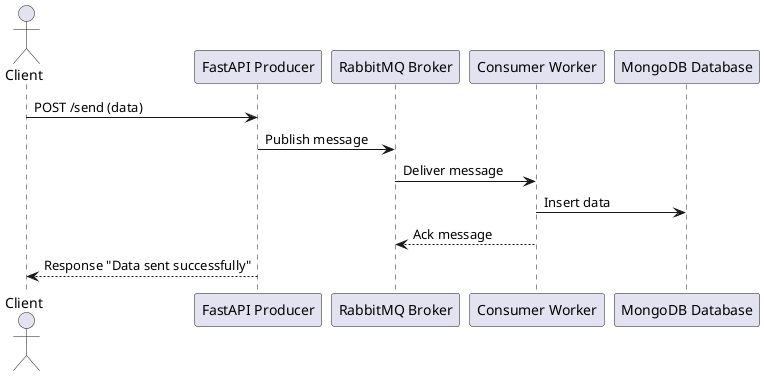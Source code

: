 @startuml
actor Client
participant "FastAPI Producer" as FastAPI
participant "RabbitMQ Broker" as RabbitMQ
participant "Consumer Worker" as Consumer
participant "MongoDB Database" as MongoDB

Client -> FastAPI : POST /send (data)
FastAPI -> RabbitMQ : Publish message
RabbitMQ -> Consumer : Deliver message
Consumer -> MongoDB : Insert data
Consumer --> RabbitMQ : Ack message
FastAPI --> Client : Response "Data sent successfully"
@enduml